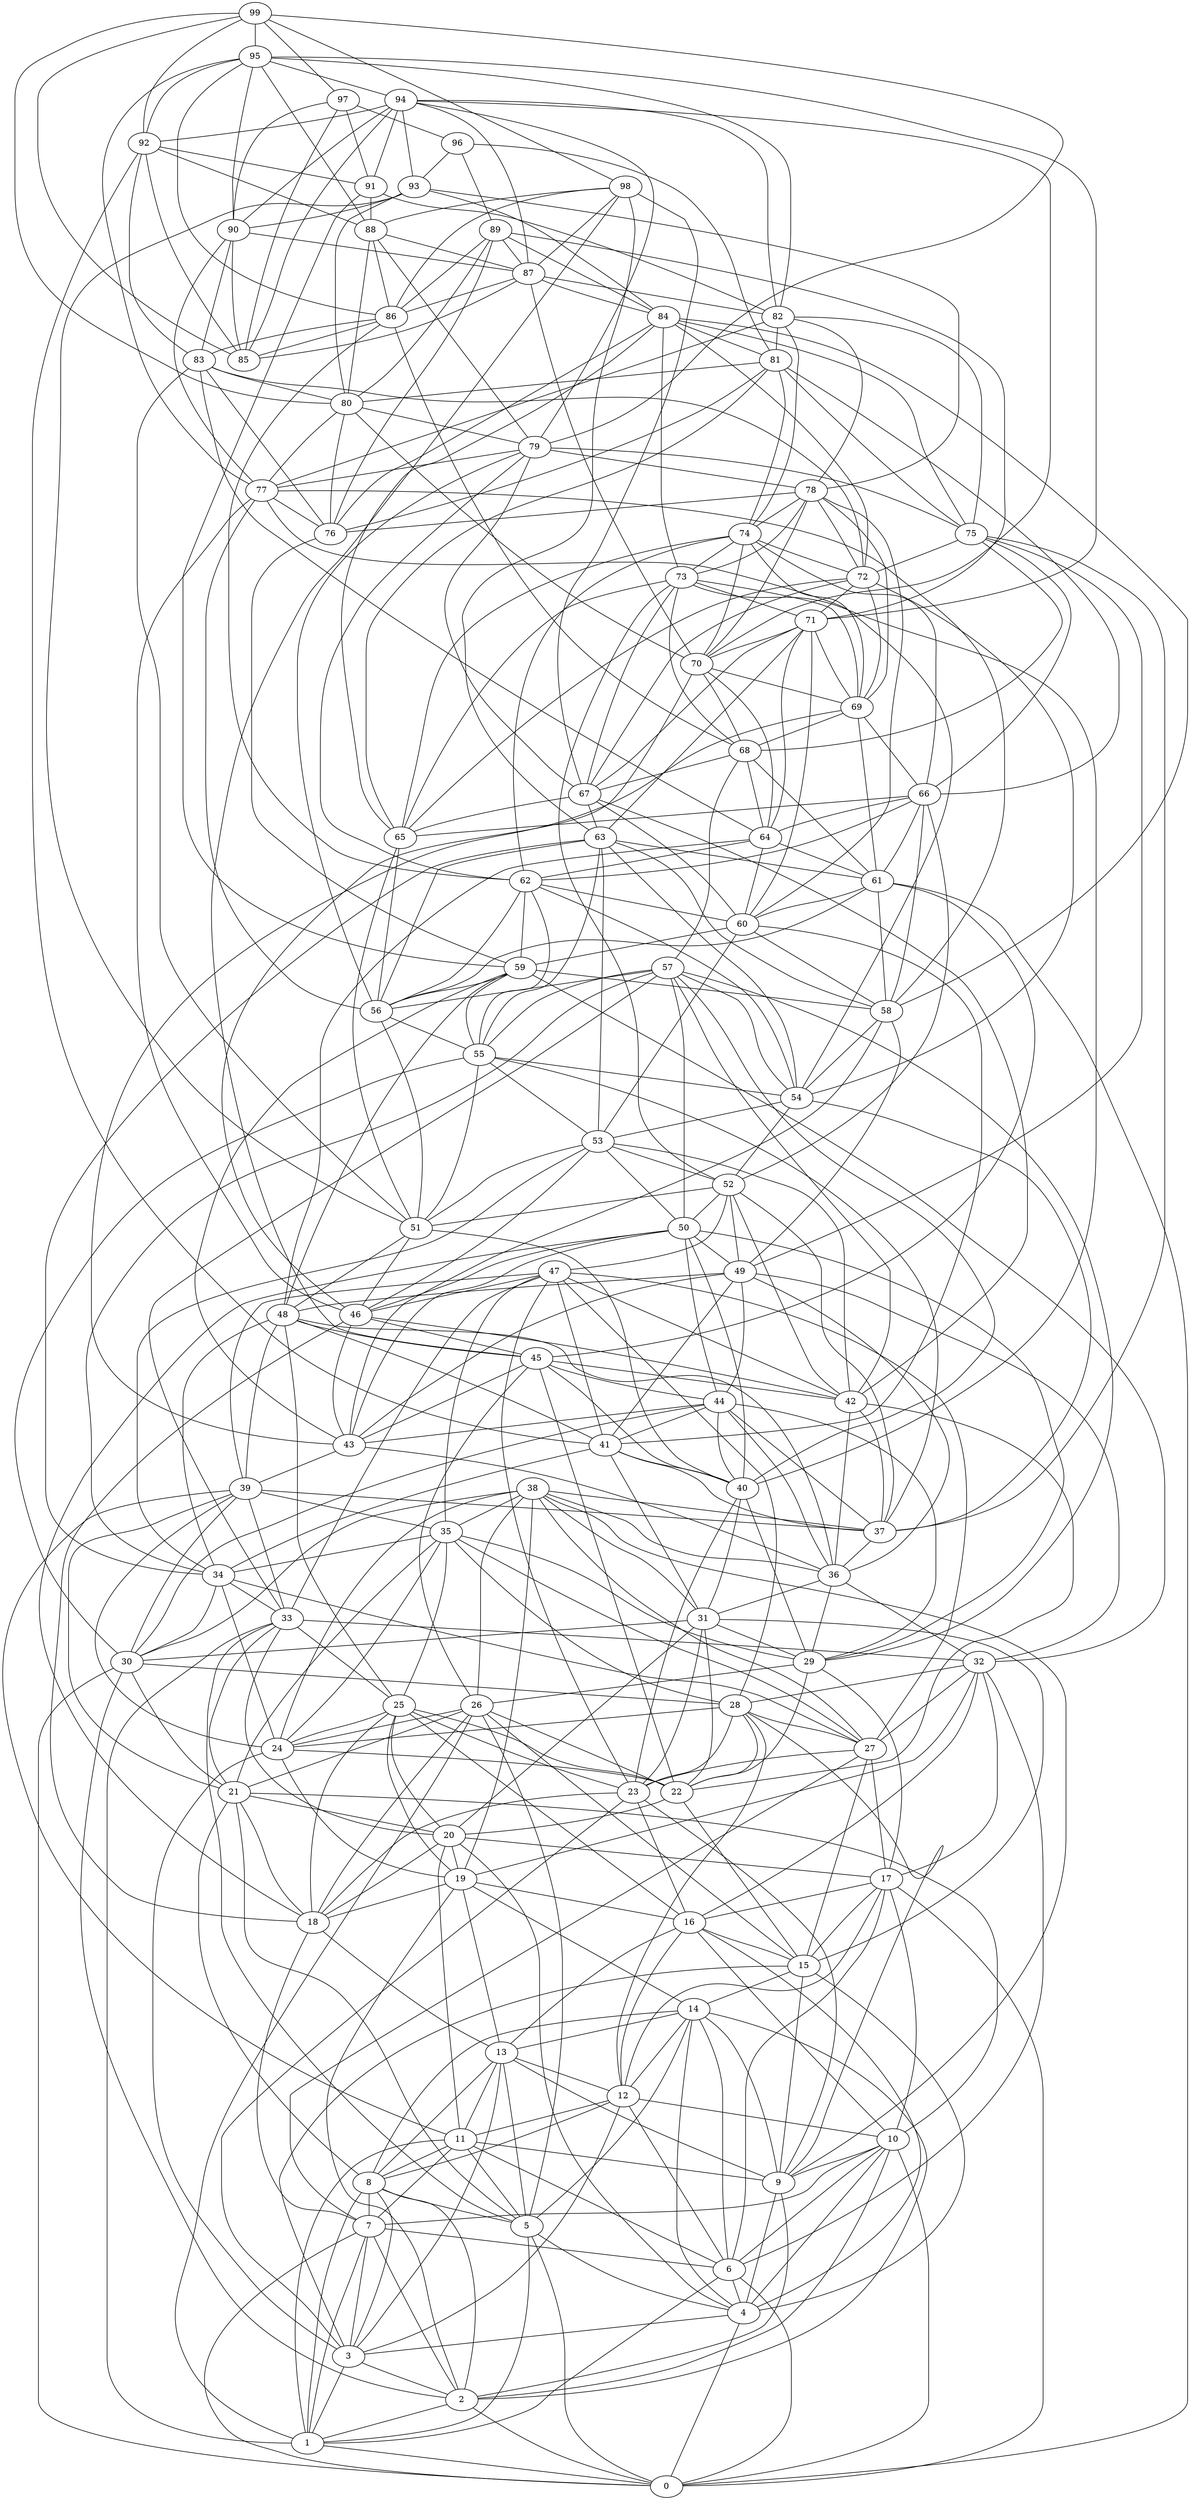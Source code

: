 graph G {
0[label="0"]
1[label="1"]
2[label="2"]
3[label="3"]
4[label="4"]
5[label="5"]
6[label="6"]
7[label="7"]
8[label="8"]
9[label="9"]
10[label="10"]
11[label="11"]
12[label="12"]
13[label="13"]
14[label="14"]
15[label="15"]
16[label="16"]
17[label="17"]
18[label="18"]
19[label="19"]
20[label="20"]
21[label="21"]
22[label="22"]
23[label="23"]
24[label="24"]
25[label="25"]
26[label="26"]
27[label="27"]
28[label="28"]
29[label="29"]
30[label="30"]
31[label="31"]
32[label="32"]
33[label="33"]
34[label="34"]
35[label="35"]
36[label="36"]
37[label="37"]
38[label="38"]
39[label="39"]
40[label="40"]
41[label="41"]
42[label="42"]
43[label="43"]
44[label="44"]
45[label="45"]
46[label="46"]
47[label="47"]
48[label="48"]
49[label="49"]
50[label="50"]
51[label="51"]
52[label="52"]
53[label="53"]
54[label="54"]
55[label="55"]
56[label="56"]
57[label="57"]
58[label="58"]
59[label="59"]
60[label="60"]
61[label="61"]
62[label="62"]
63[label="63"]
64[label="64"]
65[label="65"]
66[label="66"]
67[label="67"]
68[label="68"]
69[label="69"]
70[label="70"]
71[label="71"]
72[label="72"]
73[label="73"]
74[label="74"]
75[label="75"]
76[label="76"]
77[label="77"]
78[label="78"]
79[label="79"]
80[label="80"]
81[label="81"]
82[label="82"]
83[label="83"]
84[label="84"]
85[label="85"]
86[label="86"]
87[label="87"]
88[label="88"]
89[label="89"]
90[label="90"]
91[label="91"]
92[label="92"]
93[label="93"]
94[label="94"]
95[label="95"]
96[label="96"]
97[label="97"]
98[label="98"]
99[label="99"]
1 -- 0
2 -- 0
2 -- 1
3 -- 1
3 -- 2
4 -- 0
4 -- 3
5 -- 0
5 -- 1
5 -- 4
6 -- 0
6 -- 1
6 -- 4
7 -- 0
7 -- 1
7 -- 2
7 -- 3
7 -- 6
8 -- 1
8 -- 2
8 -- 3
8 -- 5
8 -- 7
9 -- 2
9 -- 4
10 -- 0
10 -- 2
10 -- 4
10 -- 6
10 -- 7
10 -- 9
11 -- 1
11 -- 5
11 -- 6
11 -- 7
11 -- 8
11 -- 9
12 -- 3
12 -- 6
12 -- 8
12 -- 10
12 -- 11
13 -- 3
13 -- 5
13 -- 8
13 -- 9
13 -- 11
13 -- 12
14 -- 2
14 -- 4
14 -- 5
14 -- 6
14 -- 8
14 -- 9
14 -- 12
14 -- 13
15 -- 3
15 -- 4
15 -- 9
15 -- 14
16 -- 4
16 -- 10
16 -- 12
16 -- 13
16 -- 15
17 -- 0
17 -- 6
17 -- 10
17 -- 12
17 -- 15
17 -- 16
18 -- 7
18 -- 13
19 -- 2
19 -- 13
19 -- 14
19 -- 16
19 -- 18
20 -- 4
20 -- 11
20 -- 17
20 -- 18
20 -- 19
21 -- 5
21 -- 8
21 -- 10
21 -- 18
21 -- 20
22 -- 15
22 -- 20
23 -- 3
23 -- 9
23 -- 16
23 -- 18
24 -- 3
24 -- 19
24 -- 22
25 -- 16
25 -- 18
25 -- 19
25 -- 20
25 -- 22
25 -- 23
25 -- 24
26 -- 1
26 -- 5
26 -- 15
26 -- 18
26 -- 21
26 -- 22
26 -- 24
27 -- 7
27 -- 15
27 -- 17
27 -- 23
28 -- 9
28 -- 12
28 -- 22
28 -- 23
28 -- 24
28 -- 27
29 -- 17
29 -- 22
29 -- 26
30 -- 0
30 -- 2
30 -- 21
30 -- 28
31 -- 15
31 -- 20
31 -- 22
31 -- 23
31 -- 29
31 -- 30
32 -- 6
32 -- 16
32 -- 17
32 -- 19
32 -- 27
32 -- 28
33 -- 1
33 -- 5
33 -- 20
33 -- 21
33 -- 25
33 -- 32
34 -- 24
34 -- 27
34 -- 30
34 -- 33
35 -- 21
35 -- 24
35 -- 25
35 -- 27
35 -- 28
35 -- 29
35 -- 34
36 -- 29
36 -- 31
36 -- 32
37 -- 36
38 -- 9
38 -- 19
38 -- 24
38 -- 26
38 -- 27
38 -- 30
38 -- 31
38 -- 35
38 -- 36
38 -- 37
39 -- 11
39 -- 21
39 -- 24
39 -- 30
39 -- 33
39 -- 35
39 -- 37
40 -- 23
40 -- 29
40 -- 31
41 -- 31
41 -- 34
41 -- 37
41 -- 40
42 -- 22
42 -- 36
42 -- 37
43 -- 36
43 -- 39
44 -- 29
44 -- 30
44 -- 36
44 -- 37
44 -- 40
44 -- 41
44 -- 43
45 -- 22
45 -- 26
45 -- 40
45 -- 42
45 -- 43
45 -- 44
46 -- 18
46 -- 42
46 -- 43
46 -- 45
47 -- 23
47 -- 27
47 -- 28
47 -- 33
47 -- 35
47 -- 39
47 -- 41
47 -- 42
47 -- 46
48 -- 25
48 -- 34
48 -- 36
48 -- 39
48 -- 41
48 -- 45
49 -- 32
49 -- 36
49 -- 41
49 -- 43
49 -- 44
49 -- 48
50 -- 18
50 -- 29
50 -- 40
50 -- 43
50 -- 44
50 -- 46
50 -- 49
51 -- 40
51 -- 46
51 -- 48
52 -- 37
52 -- 42
52 -- 47
52 -- 49
52 -- 50
52 -- 51
53 -- 34
53 -- 42
53 -- 46
53 -- 50
53 -- 51
53 -- 52
54 -- 37
54 -- 52
54 -- 53
55 -- 30
55 -- 37
55 -- 51
55 -- 53
55 -- 54
56 -- 51
56 -- 55
57 -- 29
57 -- 33
57 -- 34
57 -- 40
57 -- 42
57 -- 50
57 -- 54
57 -- 55
57 -- 56
58 -- 43
58 -- 49
58 -- 54
59 -- 32
59 -- 43
59 -- 48
59 -- 55
59 -- 56
59 -- 58
60 -- 41
60 -- 53
60 -- 58
60 -- 59
61 -- 0
61 -- 45
61 -- 56
61 -- 58
61 -- 60
62 -- 54
62 -- 55
62 -- 56
62 -- 59
62 -- 60
63 -- 34
63 -- 53
63 -- 54
63 -- 55
63 -- 56
63 -- 58
63 -- 61
64 -- 48
64 -- 60
64 -- 61
64 -- 62
65 -- 51
65 -- 56
66 -- 52
66 -- 58
66 -- 61
66 -- 62
66 -- 64
66 -- 65
67 -- 42
67 -- 60
67 -- 63
67 -- 65
68 -- 57
68 -- 61
68 -- 64
68 -- 67
69 -- 43
69 -- 61
69 -- 66
69 -- 68
70 -- 46
70 -- 64
70 -- 68
70 -- 69
71 -- 60
71 -- 63
71 -- 64
71 -- 67
71 -- 69
71 -- 70
72 -- 54
72 -- 65
72 -- 67
72 -- 69
72 -- 71
73 -- 40
73 -- 52
73 -- 65
73 -- 67
73 -- 68
73 -- 69
73 -- 71
74 -- 62
74 -- 65
74 -- 66
74 -- 69
74 -- 70
74 -- 72
74 -- 73
75 -- 37
75 -- 49
75 -- 66
75 -- 68
75 -- 72
76 -- 59
77 -- 46
77 -- 54
77 -- 56
77 -- 58
77 -- 76
78 -- 60
78 -- 69
78 -- 70
78 -- 72
78 -- 73
78 -- 74
78 -- 76
79 -- 56
79 -- 62
79 -- 67
79 -- 75
79 -- 77
79 -- 78
80 -- 70
80 -- 76
80 -- 77
80 -- 79
81 -- 65
81 -- 66
81 -- 74
81 -- 75
81 -- 76
81 -- 80
82 -- 74
82 -- 75
82 -- 77
82 -- 78
82 -- 81
83 -- 51
83 -- 64
83 -- 72
83 -- 76
83 -- 80
84 -- 58
84 -- 65
84 -- 72
84 -- 73
84 -- 75
84 -- 76
84 -- 81
86 -- 62
86 -- 68
86 -- 83
86 -- 85
87 -- 70
87 -- 82
87 -- 84
87 -- 85
87 -- 86
88 -- 79
88 -- 80
88 -- 86
88 -- 87
89 -- 71
89 -- 76
89 -- 80
89 -- 84
89 -- 86
89 -- 87
90 -- 77
90 -- 83
90 -- 85
90 -- 87
91 -- 59
91 -- 82
91 -- 88
92 -- 41
92 -- 83
92 -- 85
92 -- 88
92 -- 91
93 -- 51
93 -- 78
93 -- 80
93 -- 84
93 -- 90
94 -- 70
94 -- 79
94 -- 82
94 -- 85
94 -- 87
94 -- 90
94 -- 91
94 -- 92
94 -- 93
95 -- 71
95 -- 77
95 -- 82
95 -- 86
95 -- 88
95 -- 90
95 -- 92
95 -- 94
96 -- 81
96 -- 89
96 -- 93
97 -- 85
97 -- 90
97 -- 91
97 -- 96
98 -- 45
98 -- 63
98 -- 67
98 -- 86
98 -- 87
98 -- 88
99 -- 79
99 -- 80
99 -- 85
99 -- 92
99 -- 95
99 -- 97
99 -- 98
}
